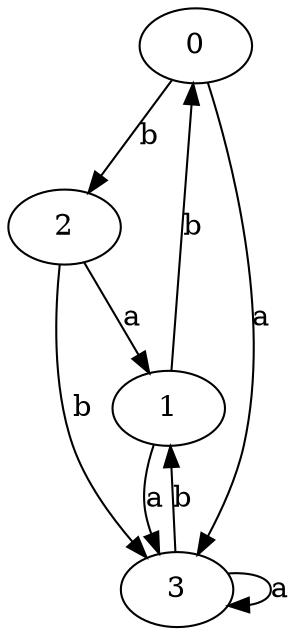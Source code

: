 digraph {
 ranksep=0.5;
 d2tdocpreamble = "\usetikzlibrary{automata}";
 d2tfigpreamble = "\tikzstyle{every state}= [ draw=blue!50,very thick,fill=blue!20]  \tikzstyle{auto}= [fill=white]";
 node [style="state"];
 edge [lblstyle="auto",topath="bend right", len=4  ]
  "0" [label="0",];
  "1" [label="1",];
  "2" [label="2",style = "state, initial, accepting"];
  "3" [label="3",];
  "0" -> "2" [label="b"];
  "0" -> "3" [label="a"];
  "1" -> "0" [label="b"];
  "1" -> "3" [label="a"];
  "2" -> "1" [label="a"];
  "2" -> "3" [label="b"];
  "3" -> "1" [label="b"];
  "3" -> "3" [label="a",topath="loop above"];
}